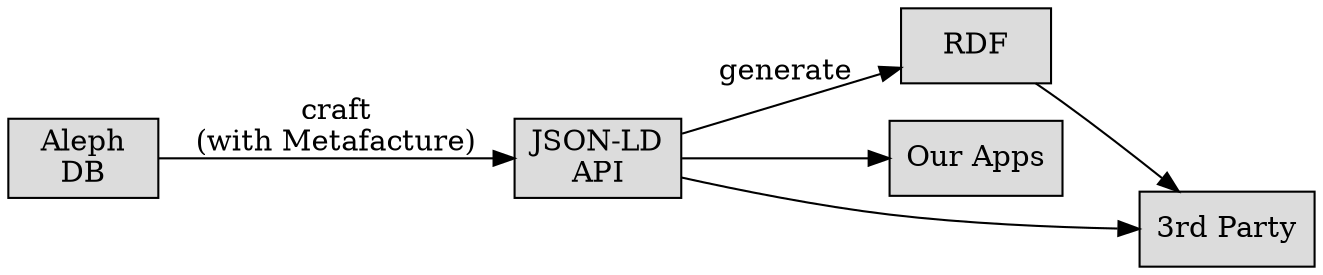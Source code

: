 digraph {
	rankdir=LR
	node[shape=box style=filled fillcolor=gainsboro width=1]
	
	db[label="Aleph\nDB"]
	rdf[label="RDF"]
	json[label="JSON-LD\nAPI"]
	apps[label="Our Apps"]
	third[label="3rd Party"]
	
	db->json[label="craft\n(with Metafacture)"]
	json->rdf[label=generate]
	json->apps
	json->third
	rdf->third
}